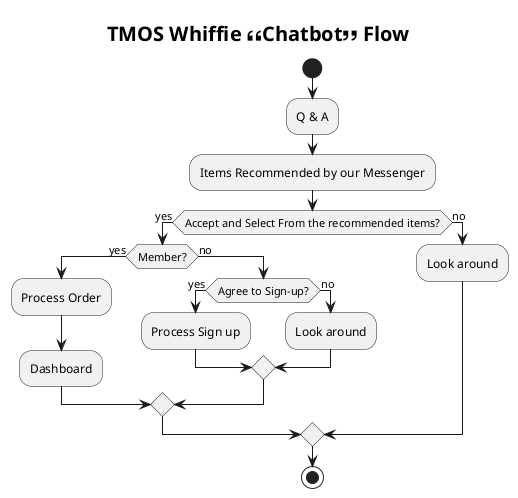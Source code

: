 @startuml
title: <size:20>TMOS Whiffie <&double-quote-serif-left>Chatbot<&double-quote-serif-right> Flow</size>

start

:Q & A;
:Items Recommended by our Messenger;
if (Accept and Select From the recommended items?) then (yes)

    if (Member?) then (yes)
        :Process Order;
        :Dashboard;
    else (no)
        if (Agree to Sign-up?) then (yes)
            :Process Sign up;
        else (no)
            :Look around;
        endif

    endif

else (no)
    :Look around;
endif

stop
@enduml